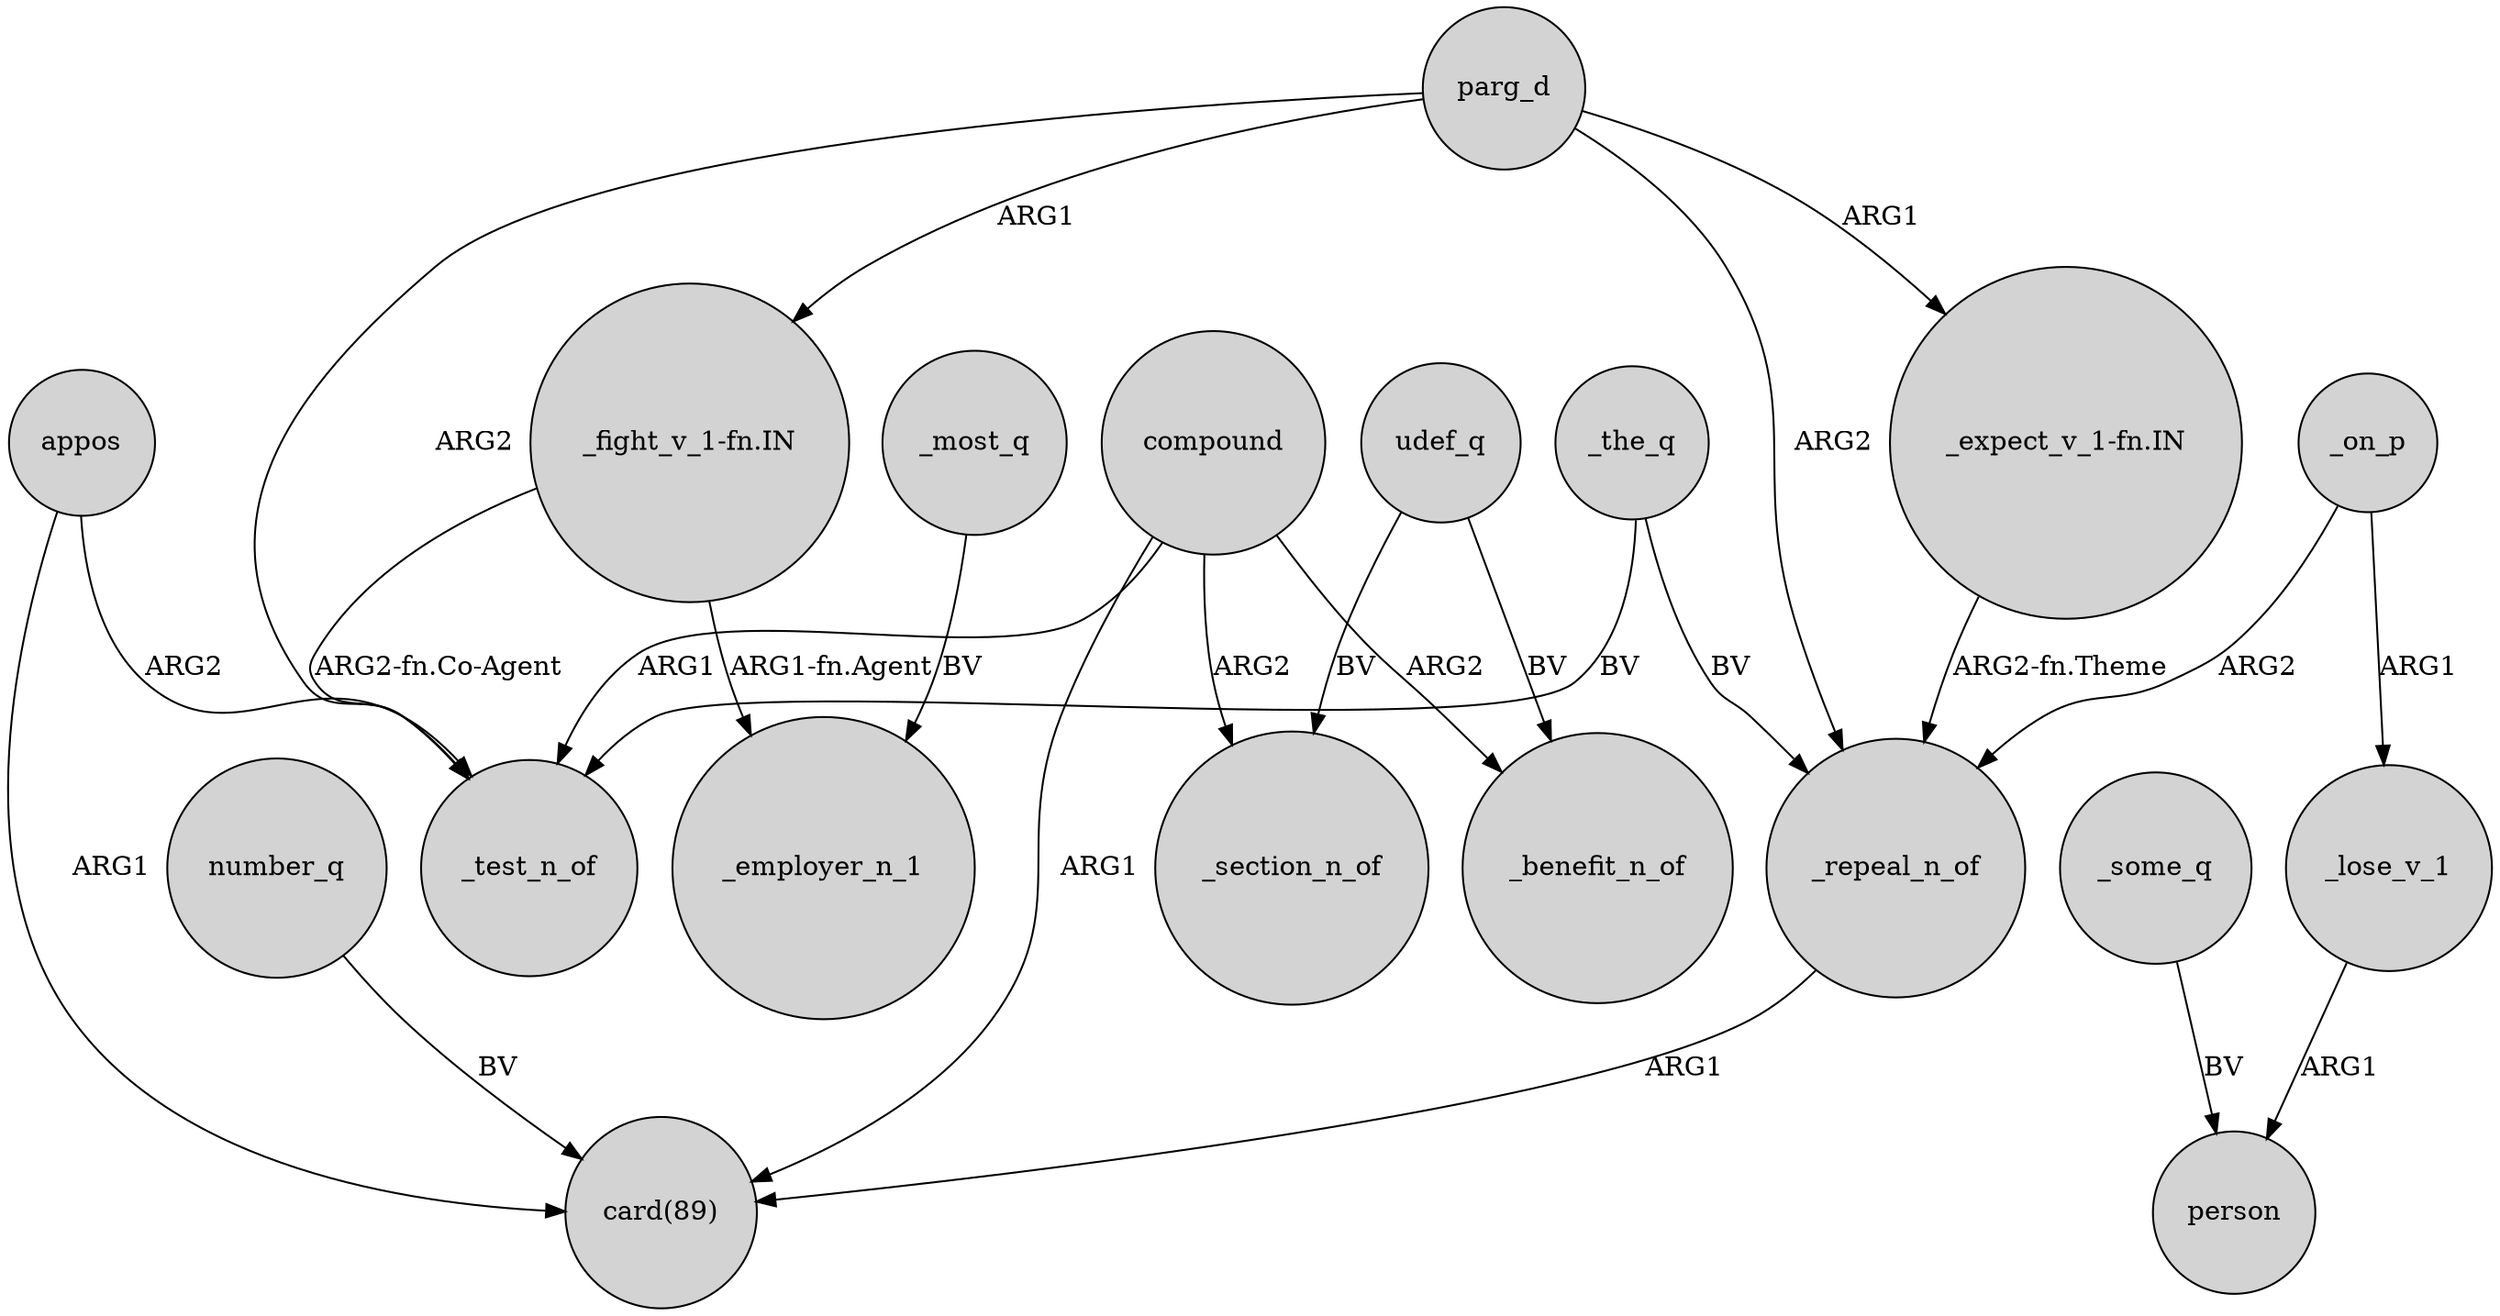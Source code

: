 digraph {
	node [shape=circle style=filled]
	_the_q -> _test_n_of [label=BV]
	_the_q -> _repeal_n_of [label=BV]
	parg_d -> _repeal_n_of [label=ARG2]
	"_fight_v_1-fn.IN" -> _employer_n_1 [label="ARG1-fn.Agent"]
	"_fight_v_1-fn.IN" -> _test_n_of [label="ARG2-fn.Co-Agent"]
	_repeal_n_of -> "card(89)" [label=ARG1]
	_on_p -> _repeal_n_of [label=ARG2]
	parg_d -> _test_n_of [label=ARG2]
	_some_q -> person [label=BV]
	appos -> _test_n_of [label=ARG2]
	parg_d -> "_expect_v_1-fn.IN" [label=ARG1]
	compound -> _benefit_n_of [label=ARG2]
	_lose_v_1 -> person [label=ARG1]
	compound -> "card(89)" [label=ARG1]
	parg_d -> "_fight_v_1-fn.IN" [label=ARG1]
	compound -> _test_n_of [label=ARG1]
	number_q -> "card(89)" [label=BV]
	compound -> _section_n_of [label=ARG2]
	appos -> "card(89)" [label=ARG1]
	"_expect_v_1-fn.IN" -> _repeal_n_of [label="ARG2-fn.Theme"]
	udef_q -> _benefit_n_of [label=BV]
	udef_q -> _section_n_of [label=BV]
	_most_q -> _employer_n_1 [label=BV]
	_on_p -> _lose_v_1 [label=ARG1]
}
